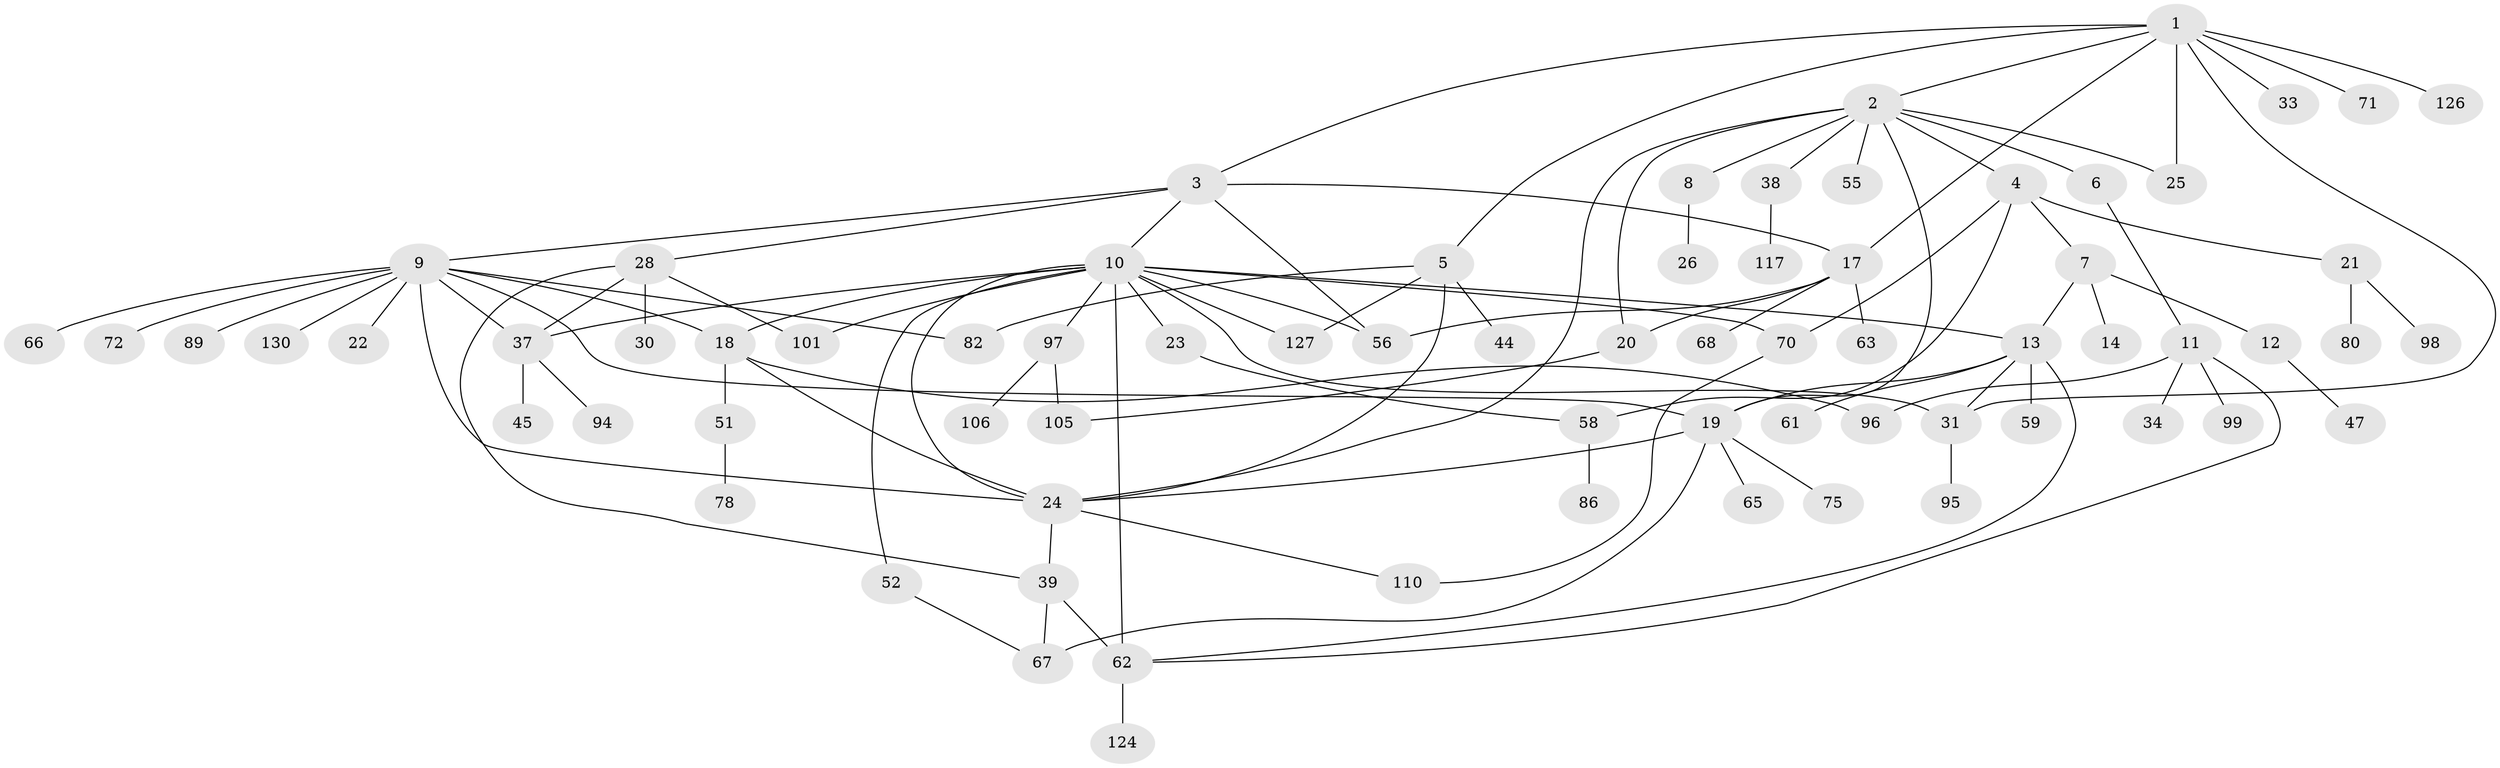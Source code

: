 // original degree distribution, {9: 0.006944444444444444, 10: 0.006944444444444444, 6: 0.0625, 5: 0.041666666666666664, 2: 0.3194444444444444, 4: 0.08333333333333333, 3: 0.1527777777777778, 1: 0.3263888888888889}
// Generated by graph-tools (version 1.1) at 2025/16/03/04/25 18:16:50]
// undirected, 72 vertices, 103 edges
graph export_dot {
graph [start="1"]
  node [color=gray90,style=filled];
  1;
  2;
  3;
  4;
  5;
  6;
  7;
  8 [super="+57"];
  9 [super="+36+46"];
  10 [super="+16+15"];
  11 [super="+32+27"];
  12 [super="+43"];
  13 [super="+53+40"];
  14;
  17 [super="+77+91"];
  18 [super="+29+141"];
  19 [super="+42+54+49"];
  20 [super="+69"];
  21;
  22 [super="+73"];
  23;
  24 [super="+60"];
  25;
  26 [super="+64"];
  28 [super="+112+48"];
  30 [super="+50"];
  31 [super="+111"];
  33;
  34;
  37;
  38 [super="+102"];
  39;
  44 [super="+87+79"];
  45;
  47;
  51;
  52;
  55;
  56 [super="+85"];
  58 [super="+83"];
  59 [super="+115"];
  61;
  62 [super="+74"];
  63;
  65;
  66;
  67;
  68;
  70 [super="+88"];
  71;
  72;
  75;
  78 [super="+139"];
  80;
  82 [super="+107"];
  86;
  89 [super="+135"];
  94;
  95 [super="+114"];
  96;
  97 [super="+132"];
  98 [super="+119"];
  99;
  101 [super="+142+103"];
  105 [super="+108"];
  106;
  110 [super="+122"];
  117;
  124;
  126;
  127;
  130;
  1 -- 2;
  1 -- 3;
  1 -- 5;
  1 -- 31;
  1 -- 33;
  1 -- 71;
  1 -- 126;
  1 -- 25;
  1 -- 17;
  2 -- 4;
  2 -- 6;
  2 -- 8;
  2 -- 19;
  2 -- 20;
  2 -- 24;
  2 -- 25;
  2 -- 38;
  2 -- 55;
  3 -- 9;
  3 -- 10;
  3 -- 17;
  3 -- 28;
  3 -- 56;
  4 -- 7;
  4 -- 21;
  4 -- 70;
  4 -- 58;
  5 -- 44;
  5 -- 82;
  5 -- 127;
  5 -- 24;
  6 -- 11;
  7 -- 12;
  7 -- 13;
  7 -- 14;
  8 -- 26;
  9 -- 22;
  9 -- 89;
  9 -- 66;
  9 -- 130;
  9 -- 37;
  9 -- 72;
  9 -- 18;
  9 -- 19;
  9 -- 82;
  9 -- 24;
  10 -- 18;
  10 -- 62 [weight=3];
  10 -- 97;
  10 -- 101;
  10 -- 37;
  10 -- 70;
  10 -- 13;
  10 -- 52;
  10 -- 127;
  10 -- 24;
  10 -- 23;
  10 -- 56;
  10 -- 31;
  11 -- 96;
  11 -- 34;
  11 -- 99;
  11 -- 62;
  12 -- 47;
  13 -- 19;
  13 -- 61;
  13 -- 59;
  13 -- 62;
  13 -- 31 [weight=2];
  17 -- 63;
  17 -- 68;
  17 -- 56;
  17 -- 20;
  18 -- 51;
  18 -- 96;
  18 -- 24;
  19 -- 65;
  19 -- 75;
  19 -- 67;
  19 -- 24;
  20 -- 105;
  21 -- 80;
  21 -- 98;
  23 -- 58;
  24 -- 39;
  24 -- 110;
  28 -- 30;
  28 -- 101;
  28 -- 39;
  28 -- 37;
  31 -- 95;
  37 -- 45;
  37 -- 94;
  38 -- 117;
  39 -- 67;
  39 -- 62;
  51 -- 78;
  52 -- 67;
  58 -- 86;
  62 -- 124;
  70 -- 110;
  97 -- 105;
  97 -- 106;
}
